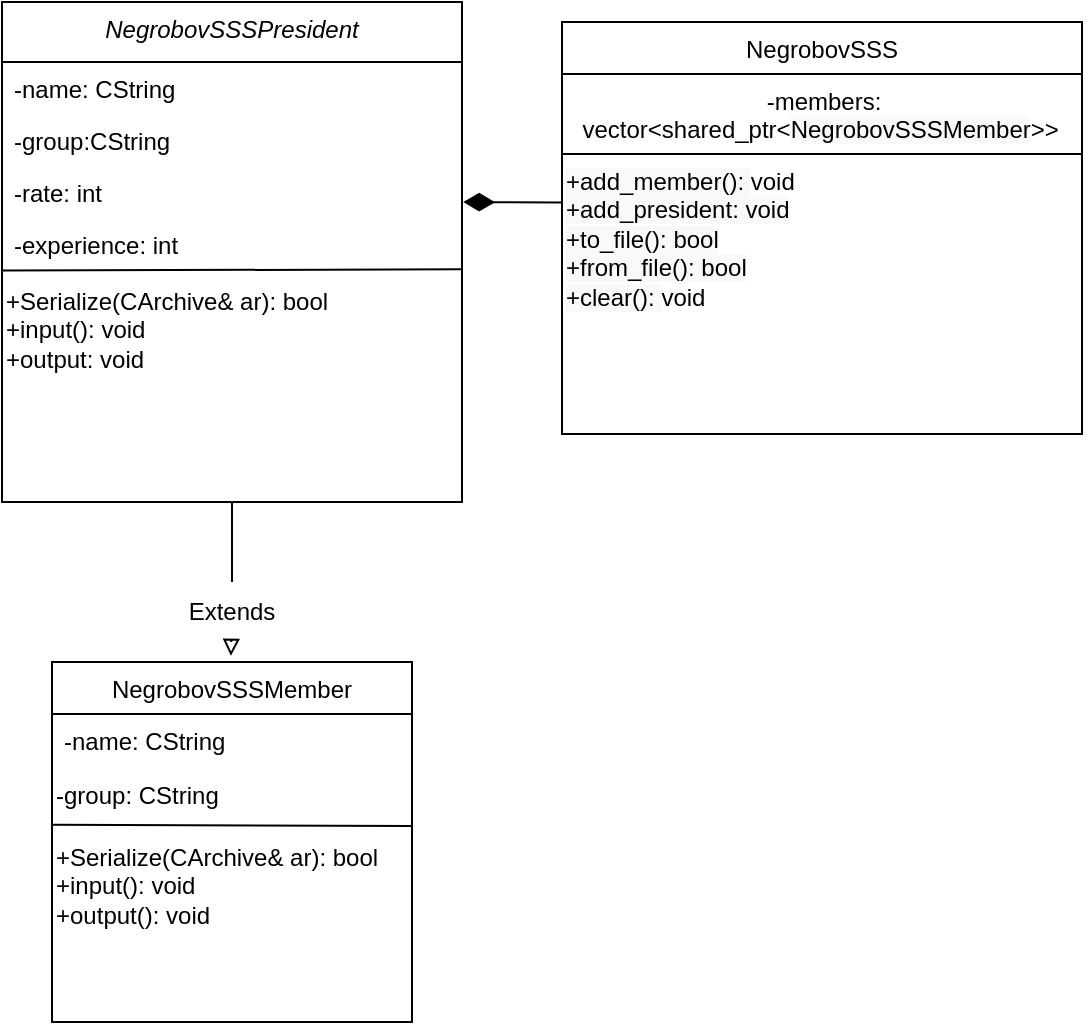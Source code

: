 <mxfile version="22.0.0" type="device">
  <diagram id="C5RBs43oDa-KdzZeNtuy" name="Page-1">
    <mxGraphModel dx="691" dy="391" grid="1" gridSize="10" guides="1" tooltips="1" connect="1" arrows="1" fold="1" page="1" pageScale="1" pageWidth="827" pageHeight="1169" math="0" shadow="0">
      <root>
        <mxCell id="WIyWlLk6GJQsqaUBKTNV-0" />
        <mxCell id="WIyWlLk6GJQsqaUBKTNV-1" parent="WIyWlLk6GJQsqaUBKTNV-0" />
        <mxCell id="zkfFHV4jXpPFQw0GAbJ--0" value="NegrobovSSSPresident" style="swimlane;fontStyle=2;align=center;verticalAlign=top;childLayout=stackLayout;horizontal=1;startSize=30;horizontalStack=0;resizeParent=1;resizeLast=0;collapsible=1;marginBottom=0;rounded=0;shadow=0;strokeWidth=1;" parent="WIyWlLk6GJQsqaUBKTNV-1" vertex="1">
          <mxGeometry x="170" y="150" width="230" height="250" as="geometry">
            <mxRectangle x="230" y="140" width="160" height="26" as="alternateBounds" />
          </mxGeometry>
        </mxCell>
        <mxCell id="zkfFHV4jXpPFQw0GAbJ--1" value="-name: CString" style="text;align=left;verticalAlign=top;spacingLeft=4;spacingRight=4;overflow=hidden;rotatable=0;points=[[0,0.5],[1,0.5]];portConstraint=eastwest;" parent="zkfFHV4jXpPFQw0GAbJ--0" vertex="1">
          <mxGeometry y="30" width="230" height="26" as="geometry" />
        </mxCell>
        <mxCell id="9kKK2WDR_7HMkzAH4nip-0" value="-group:CString" style="text;align=left;verticalAlign=top;spacingLeft=4;spacingRight=4;overflow=hidden;rotatable=0;points=[[0,0.5],[1,0.5]];portConstraint=eastwest;" parent="zkfFHV4jXpPFQw0GAbJ--0" vertex="1">
          <mxGeometry y="56" width="230" height="26" as="geometry" />
        </mxCell>
        <mxCell id="9kKK2WDR_7HMkzAH4nip-2" value="-rate: int" style="text;align=left;verticalAlign=top;spacingLeft=4;spacingRight=4;overflow=hidden;rotatable=0;points=[[0,0.5],[1,0.5]];portConstraint=eastwest;" parent="zkfFHV4jXpPFQw0GAbJ--0" vertex="1">
          <mxGeometry y="82" width="230" height="26" as="geometry" />
        </mxCell>
        <mxCell id="zkfFHV4jXpPFQw0GAbJ--2" value="-experience: int" style="text;align=left;verticalAlign=top;spacingLeft=4;spacingRight=4;overflow=hidden;rotatable=0;points=[[0,0.5],[1,0.5]];portConstraint=eastwest;rounded=0;shadow=0;html=0;" parent="zkfFHV4jXpPFQw0GAbJ--0" vertex="1">
          <mxGeometry y="108" width="230" height="26" as="geometry" />
        </mxCell>
        <mxCell id="43_dNj90BjDbqp2XKnE4-12" value="&lt;span style=&quot;text-align: center&quot;&gt;+Serialize(CArchive&amp;amp; ar): bool&lt;/span&gt;&lt;br style=&quot;padding: 0px ; margin: 0px ; text-align: center&quot;&gt;&lt;span style=&quot;text-align: center&quot;&gt;+input():&amp;nbsp;&lt;/span&gt;&lt;span style=&quot;text-align: center&quot;&gt;void&lt;br&gt;&lt;/span&gt;&lt;span style=&quot;text-align: center&quot;&gt;+output:&amp;nbsp;&lt;/span&gt;&lt;span style=&quot;text-align: center&quot;&gt;void&lt;/span&gt;&lt;span style=&quot;text-align: center&quot;&gt;&lt;br&gt;&lt;/span&gt;" style="text;html=1;align=left;verticalAlign=middle;resizable=0;points=[];autosize=1;strokeColor=none;fillColor=none;" parent="zkfFHV4jXpPFQw0GAbJ--0" vertex="1">
          <mxGeometry y="134" width="230" height="60" as="geometry" />
        </mxCell>
        <mxCell id="43_dNj90BjDbqp2XKnE4-19" value="" style="endArrow=none;html=1;rounded=0;exitX=-0.001;exitY=0.005;exitDx=0;exitDy=0;exitPerimeter=0;entryX=1;entryY=-0.006;entryDx=0;entryDy=0;entryPerimeter=0;" parent="zkfFHV4jXpPFQw0GAbJ--0" source="43_dNj90BjDbqp2XKnE4-12" target="43_dNj90BjDbqp2XKnE4-12" edge="1">
          <mxGeometry width="50" height="50" relative="1" as="geometry">
            <mxPoint x="240" y="280" as="sourcePoint" />
            <mxPoint x="290" y="230" as="targetPoint" />
          </mxGeometry>
        </mxCell>
        <mxCell id="zkfFHV4jXpPFQw0GAbJ--13" value="NegrobovSSSMember" style="swimlane;fontStyle=0;align=center;verticalAlign=top;childLayout=stackLayout;horizontal=1;startSize=26;horizontalStack=0;resizeParent=1;resizeLast=0;collapsible=1;marginBottom=0;rounded=0;shadow=0;strokeWidth=1;" parent="WIyWlLk6GJQsqaUBKTNV-1" vertex="1">
          <mxGeometry x="195" y="480" width="180" height="180" as="geometry">
            <mxRectangle x="340" y="380" width="170" height="26" as="alternateBounds" />
          </mxGeometry>
        </mxCell>
        <mxCell id="zkfFHV4jXpPFQw0GAbJ--14" value="-name: CString" style="text;align=left;verticalAlign=top;spacingLeft=4;spacingRight=4;overflow=hidden;rotatable=0;points=[[0,0.5],[1,0.5]];portConstraint=eastwest;" parent="zkfFHV4jXpPFQw0GAbJ--13" vertex="1">
          <mxGeometry y="26" width="180" height="26" as="geometry" />
        </mxCell>
        <mxCell id="43_dNj90BjDbqp2XKnE4-20" value="-group: CString" style="text;html=1;strokeColor=none;fillColor=none;align=left;verticalAlign=middle;whiteSpace=wrap;rounded=0;" parent="zkfFHV4jXpPFQw0GAbJ--13" vertex="1">
          <mxGeometry y="52" width="180" height="30" as="geometry" />
        </mxCell>
        <mxCell id="43_dNj90BjDbqp2XKnE4-17" value="&lt;span style=&quot;text-align: center&quot;&gt;+Serialize(CArchive&amp;amp; ar): bool&lt;/span&gt;&lt;br style=&quot;padding: 0px ; margin: 0px ; text-align: center&quot;&gt;&lt;span style=&quot;text-align: center&quot;&gt;+input():&amp;nbsp;&lt;/span&gt;&lt;span style=&quot;text-align: center&quot;&gt;void&lt;br&gt;&lt;/span&gt;&lt;span style=&quot;text-align: center&quot;&gt;+output():&amp;nbsp;&lt;/span&gt;&lt;span style=&quot;text-align: center&quot;&gt;void&lt;/span&gt;&lt;span style=&quot;text-align: center&quot;&gt;&lt;br&gt;&lt;/span&gt;" style="text;html=1;align=left;verticalAlign=middle;resizable=0;points=[];autosize=1;strokeColor=none;fillColor=none;" parent="zkfFHV4jXpPFQw0GAbJ--13" vertex="1">
          <mxGeometry y="82" width="180" height="60" as="geometry" />
        </mxCell>
        <mxCell id="43_dNj90BjDbqp2XKnE4-23" value="" style="endArrow=none;html=1;rounded=0;endSize=13;exitX=0;exitY=-0.011;exitDx=0;exitDy=0;exitPerimeter=0;entryX=1;entryY=1;entryDx=0;entryDy=0;" parent="zkfFHV4jXpPFQw0GAbJ--13" source="43_dNj90BjDbqp2XKnE4-17" target="43_dNj90BjDbqp2XKnE4-20" edge="1">
          <mxGeometry width="50" height="50" relative="1" as="geometry">
            <mxPoint x="35" as="sourcePoint" />
            <mxPoint x="85" y="-50" as="targetPoint" />
          </mxGeometry>
        </mxCell>
        <mxCell id="zkfFHV4jXpPFQw0GAbJ--17" value="NegrobovSSS" style="swimlane;fontStyle=0;align=center;verticalAlign=top;childLayout=stackLayout;horizontal=1;startSize=26;horizontalStack=0;resizeParent=1;resizeLast=0;collapsible=1;marginBottom=0;rounded=0;shadow=0;strokeWidth=1;" parent="WIyWlLk6GJQsqaUBKTNV-1" vertex="1">
          <mxGeometry x="450" y="160" width="260" height="206" as="geometry">
            <mxRectangle x="550" y="140" width="160" height="26" as="alternateBounds" />
          </mxGeometry>
        </mxCell>
        <mxCell id="43_dNj90BjDbqp2XKnE4-6" value="&lt;div style=&quot;text-align: center;&quot;&gt;&lt;span style=&quot;background-color: initial;&quot;&gt;-members: vector&amp;lt;shared_ptr&amp;lt;&lt;/span&gt;&lt;font face=&quot;helvetica&quot;&gt;&lt;span style=&quot;background-color: rgb(248, 249, 250);&quot;&gt;NegrobovSSSMember&lt;/span&gt;&lt;/font&gt;&lt;span style=&quot;background-color: initial;&quot;&gt;&amp;gt;&amp;gt;&amp;nbsp;&lt;/span&gt;&lt;/div&gt;" style="text;whiteSpace=wrap;html=1;" parent="zkfFHV4jXpPFQw0GAbJ--17" vertex="1">
          <mxGeometry y="26" width="260" height="40" as="geometry" />
        </mxCell>
        <mxCell id="43_dNj90BjDbqp2XKnE4-9" value="" style="endArrow=none;html=1;strokeWidth=1;fontSize=11;targetPerimeterSpacing=3;curved=1;entryX=1;entryY=1;entryDx=0;entryDy=0;" parent="zkfFHV4jXpPFQw0GAbJ--17" target="43_dNj90BjDbqp2XKnE4-6" edge="1">
          <mxGeometry width="50" height="50" relative="1" as="geometry">
            <mxPoint y="66.0" as="sourcePoint" />
            <mxPoint x="160" y="66.0" as="targetPoint" />
          </mxGeometry>
        </mxCell>
        <mxCell id="43_dNj90BjDbqp2XKnE4-11" value="&lt;span style=&quot;color: rgb(0 , 0 , 0) ; font-family: &amp;quot;helvetica&amp;quot; ; font-size: 12px ; font-style: normal ; font-weight: 400 ; letter-spacing: normal ; text-align: center ; text-indent: 0px ; text-transform: none ; word-spacing: 0px ; background-color: rgb(248 , 249 , 250) ; float: none ; display: inline&quot;&gt;+add_member():&amp;nbsp;&lt;/span&gt;&lt;span style=&quot;text-align: center&quot;&gt;void&lt;/span&gt;&lt;br style=&quot;padding: 0px ; margin: 0px ; color: rgb(0 , 0 , 0) ; font-family: &amp;quot;helvetica&amp;quot; ; font-size: 12px ; font-style: normal ; font-weight: 400 ; letter-spacing: normal ; text-align: center ; text-indent: 0px ; text-transform: none ; word-spacing: 0px ; background-color: rgb(248 , 249 , 250)&quot;&gt;&lt;span style=&quot;color: rgb(0 , 0 , 0) ; font-family: &amp;quot;helvetica&amp;quot; ; font-size: 12px ; font-style: normal ; font-weight: 400 ; letter-spacing: normal ; text-align: center ; text-indent: 0px ; text-transform: none ; word-spacing: 0px ; background-color: rgb(248 , 249 , 250) ; float: none ; display: inline&quot;&gt;+add_president: void&lt;br&gt;+to_file(): bool&lt;/span&gt;&lt;br style=&quot;padding: 0px ; margin: 0px ; color: rgb(0 , 0 , 0) ; font-family: &amp;quot;helvetica&amp;quot; ; font-size: 12px ; font-style: normal ; font-weight: 400 ; letter-spacing: normal ; text-align: center ; text-indent: 0px ; text-transform: none ; word-spacing: 0px ; background-color: rgb(248 , 249 , 250)&quot;&gt;&lt;span style=&quot;color: rgb(0 , 0 , 0) ; font-family: &amp;quot;helvetica&amp;quot; ; font-size: 12px ; font-style: normal ; font-weight: 400 ; letter-spacing: normal ; text-align: center ; text-indent: 0px ; text-transform: none ; word-spacing: 0px ; background-color: rgb(248 , 249 , 250) ; float: none ; display: inline&quot;&gt;+from_file(): bool&lt;/span&gt;&lt;br style=&quot;padding: 0px ; margin: 0px ; color: rgb(0 , 0 , 0) ; font-family: &amp;quot;helvetica&amp;quot; ; font-size: 12px ; font-style: normal ; font-weight: 400 ; letter-spacing: normal ; text-align: center ; text-indent: 0px ; text-transform: none ; word-spacing: 0px ; background-color: rgb(248 , 249 , 250)&quot;&gt;&lt;span style=&quot;color: rgb(0 , 0 , 0) ; font-family: &amp;quot;helvetica&amp;quot; ; font-size: 12px ; font-style: normal ; font-weight: 400 ; letter-spacing: normal ; text-align: center ; text-indent: 0px ; text-transform: none ; word-spacing: 0px ; background-color: rgb(248 , 249 , 250) ; float: none ; display: inline&quot;&gt;+clear():&amp;nbsp;&lt;/span&gt;&lt;span style=&quot;text-align: center&quot;&gt;void&lt;/span&gt;" style="text;whiteSpace=wrap;html=1;" parent="zkfFHV4jXpPFQw0GAbJ--17" vertex="1">
          <mxGeometry y="66" width="260" height="140" as="geometry" />
        </mxCell>
        <mxCell id="43_dNj90BjDbqp2XKnE4-0" value="" style="endArrow=block;html=1;rounded=0;endFill=0;startArrow=none;entryX=0.497;entryY=-0.017;entryDx=0;entryDy=0;entryPerimeter=0;" parent="WIyWlLk6GJQsqaUBKTNV-1" source="43_dNj90BjDbqp2XKnE4-1" target="zkfFHV4jXpPFQw0GAbJ--13" edge="1">
          <mxGeometry width="50" height="50" relative="1" as="geometry">
            <mxPoint x="280" y="640" as="sourcePoint" />
            <mxPoint x="240" y="430" as="targetPoint" />
            <Array as="points" />
          </mxGeometry>
        </mxCell>
        <mxCell id="43_dNj90BjDbqp2XKnE4-5" value="" style="endArrow=diamondThin;html=1;rounded=0;endFill=1;entryX=-0.003;entryY=0.375;entryDx=0;entryDy=0;entryPerimeter=0;endSize=13;" parent="WIyWlLk6GJQsqaUBKTNV-1" edge="1">
          <mxGeometry width="50" height="50" relative="1" as="geometry">
            <mxPoint x="450" y="250.24" as="sourcePoint" />
            <mxPoint x="400.6" y="250" as="targetPoint" />
          </mxGeometry>
        </mxCell>
        <mxCell id="43_dNj90BjDbqp2XKnE4-1" value="Extends" style="text;html=1;strokeColor=none;fillColor=none;align=center;verticalAlign=middle;whiteSpace=wrap;rounded=0;" parent="WIyWlLk6GJQsqaUBKTNV-1" vertex="1">
          <mxGeometry x="255" y="440" width="60" height="30" as="geometry" />
        </mxCell>
        <mxCell id="43_dNj90BjDbqp2XKnE4-21" value="" style="endArrow=none;html=1;rounded=0;endFill=0;startArrow=none;exitX=0.5;exitY=0;exitDx=0;exitDy=0;entryX=0.5;entryY=1;entryDx=0;entryDy=0;" parent="WIyWlLk6GJQsqaUBKTNV-1" source="43_dNj90BjDbqp2XKnE4-1" edge="1" target="zkfFHV4jXpPFQw0GAbJ--0">
          <mxGeometry width="50" height="50" relative="1" as="geometry">
            <mxPoint x="285" y="630" as="sourcePoint" />
            <mxPoint x="280" y="400" as="targetPoint" />
            <Array as="points" />
          </mxGeometry>
        </mxCell>
      </root>
    </mxGraphModel>
  </diagram>
</mxfile>
